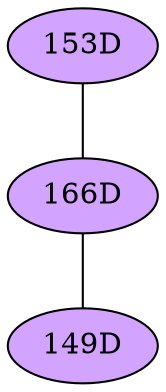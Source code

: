 // The Round Table
graph {
	"153D" [fillcolor="#D3A4FF" style=radial]
	"166D" [fillcolor="#D3A4FF" style=radial]
	"153D" -- "166D" [penwidth=1]
	"166D" [fillcolor="#D3A4FF" style=radial]
	"149D" [fillcolor="#D3A4FF" style=radial]
	"166D" -- "149D" [penwidth=1]
}
